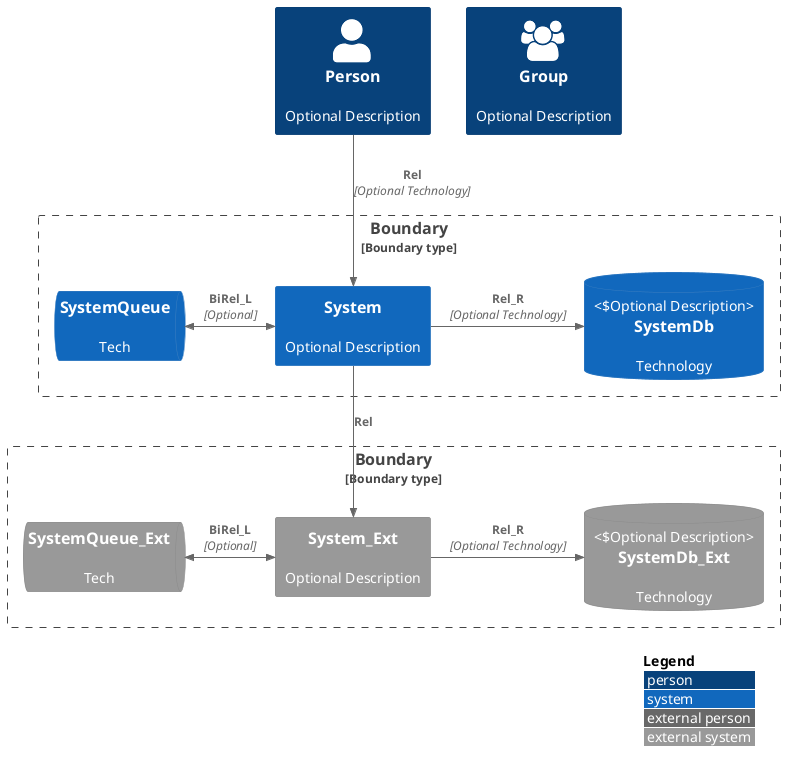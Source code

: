 @startuml
!include <C4/C4_Context>
!include <tupadr3/font-awesome/users>

LAYOUT_WITH_LEGEND()

Person(person1, "Person", "Optional Description")
Person(group1, "Group", "Optional Description", $sprite="users")

Boundary(boundary1, "Boundary", "Boundary type") {
  System(system1, "System", "Optional Description")
  SystemQueue(squeue, "SystemQueue", "Tech")
  SystemDb(sdb, "SystemDb", "Technology", "Optional Description")

  Rel_R(system1, sdb, "Rel_R", "Optional Technology")
  BiRel_L(system1, squeue, "BiRel_L", "Optional")
}

Rel(person1, system1, "Rel", "Optional Technology")

Boundary(boundary2, "Boundary", "Boundary type") {
  System_Ext(system2, "System_Ext", "Optional Description")
  SystemQueue_Ext(squeue2, "SystemQueue_Ext", "Tech")
  SystemDb_Ext(sdb2, "SystemDb_Ext", "Technology", "Optional Description")

  Rel_R(system2, sdb2, "Rel_R", "Optional Technology")
  BiRel_L(system2, squeue2, "BiRel_L", "Optional")
}

Rel(system1, system2, "Rel")

@enduml
